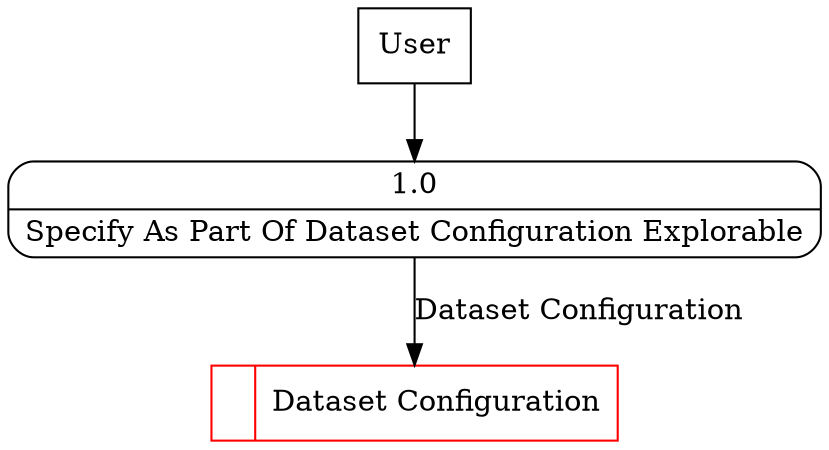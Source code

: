 digraph dfd2{ 
node[shape=record]
200 [label="<f0>  |<f1> Dataset Configuration " color=red];
201 [label="User" shape=box];
202 [label="{<f0> 1.0|<f1> Specify As Part Of Dataset Configuration Explorable }" shape=Mrecord];
201 -> 202
202 -> 200 [label="Dataset Configuration"]
}